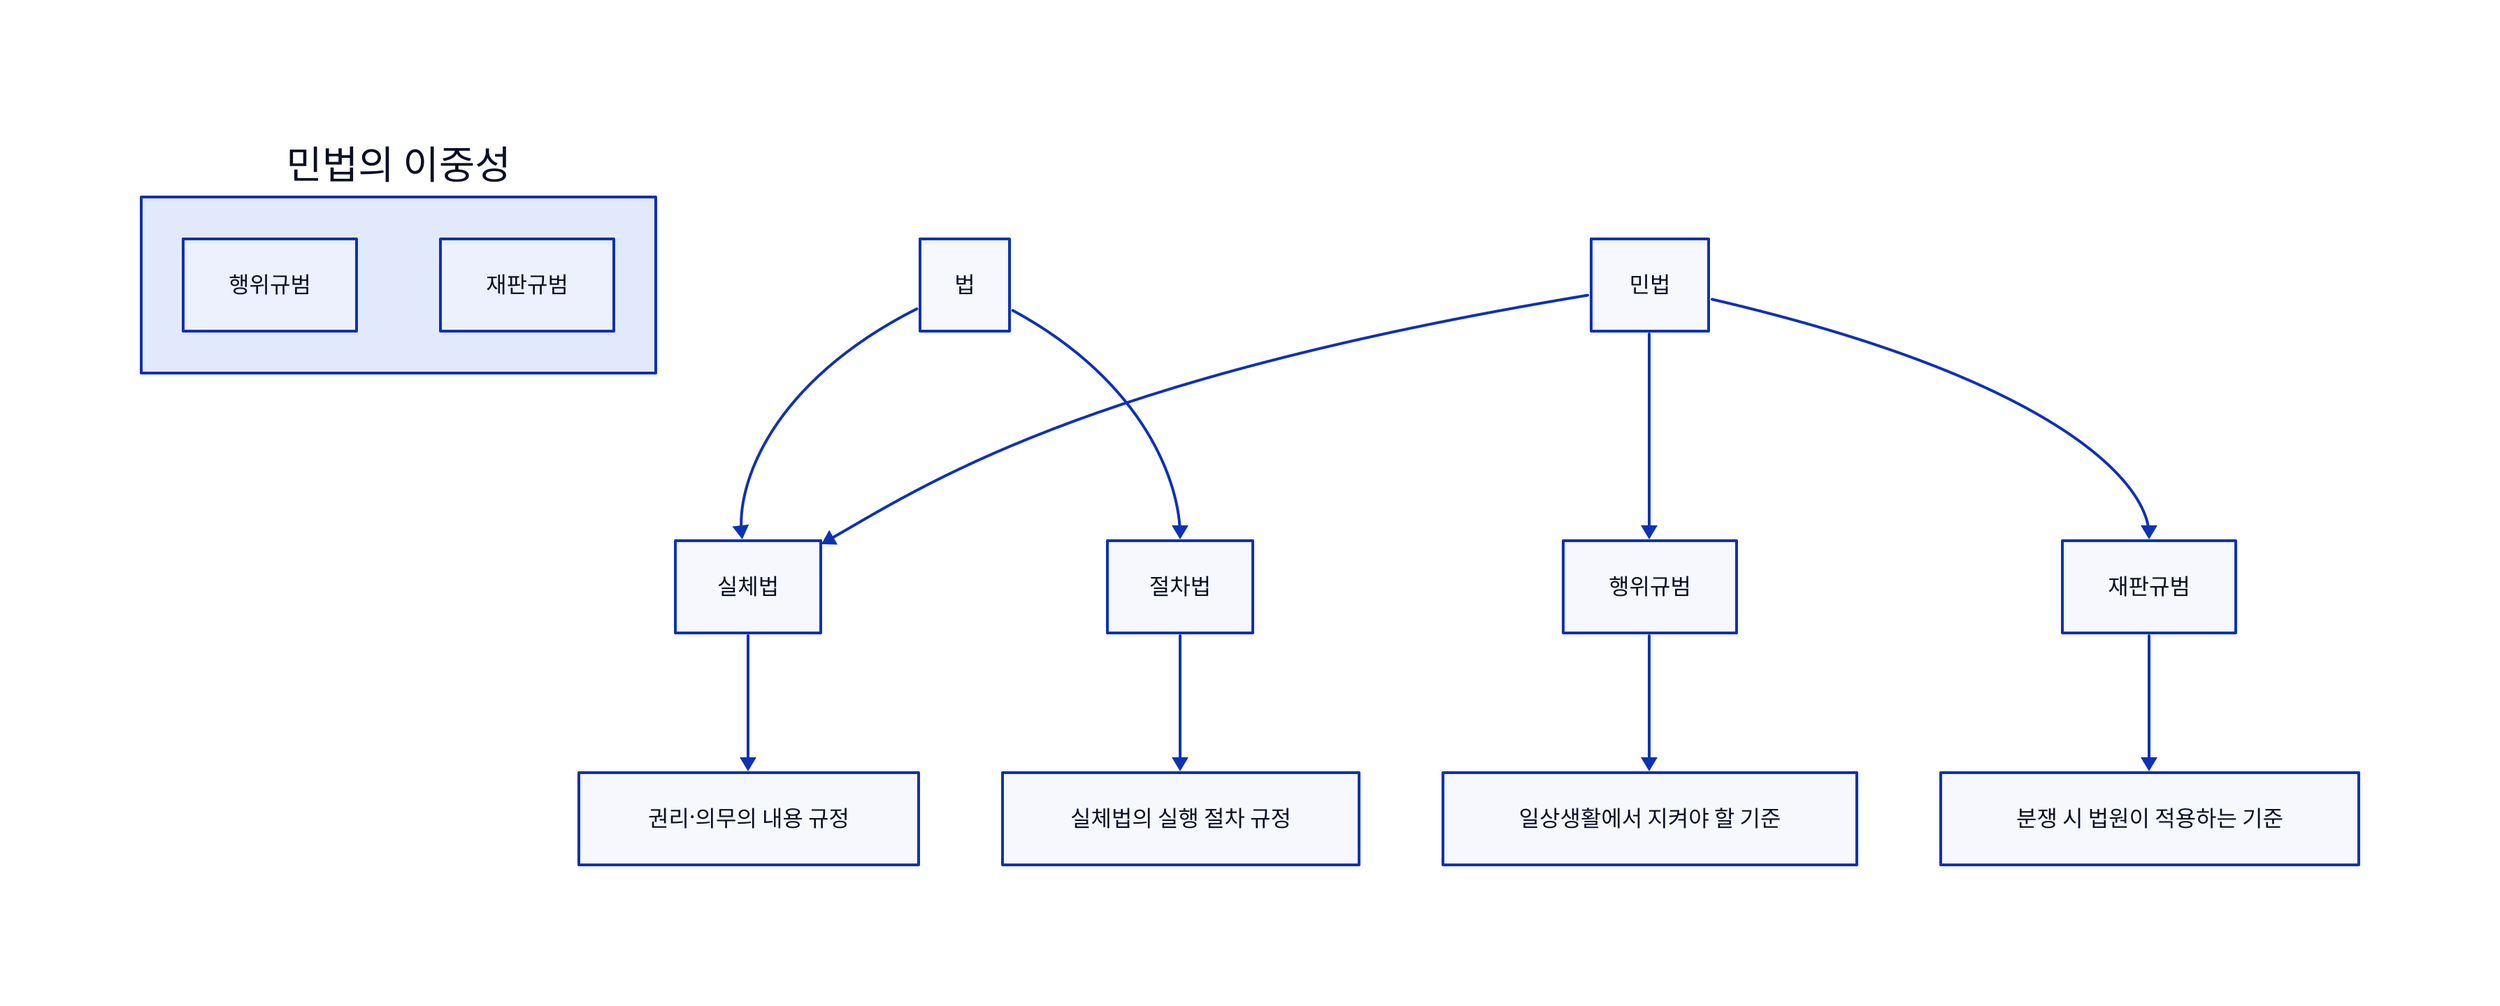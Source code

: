 # [4] 민법은 실체법이다.d2

direction: down

"법" -> "실체법"
"법" -> "절차법"

"실체법" -> "권리·의무의 내용 규정"
"절차법" -> "실체법의 실행 절차 규정"

"민법" -> "실체법"
"민법" -> "행위규범"
"민법" -> "재판규범"

"행위규범" -> "일상생활에서 지켜야 할 기준"
"재판규범" -> "분쟁 시 법원이 적용하는 기준"

"민법의 이중성": {
  "행위규범"
  "재판규범"
}
